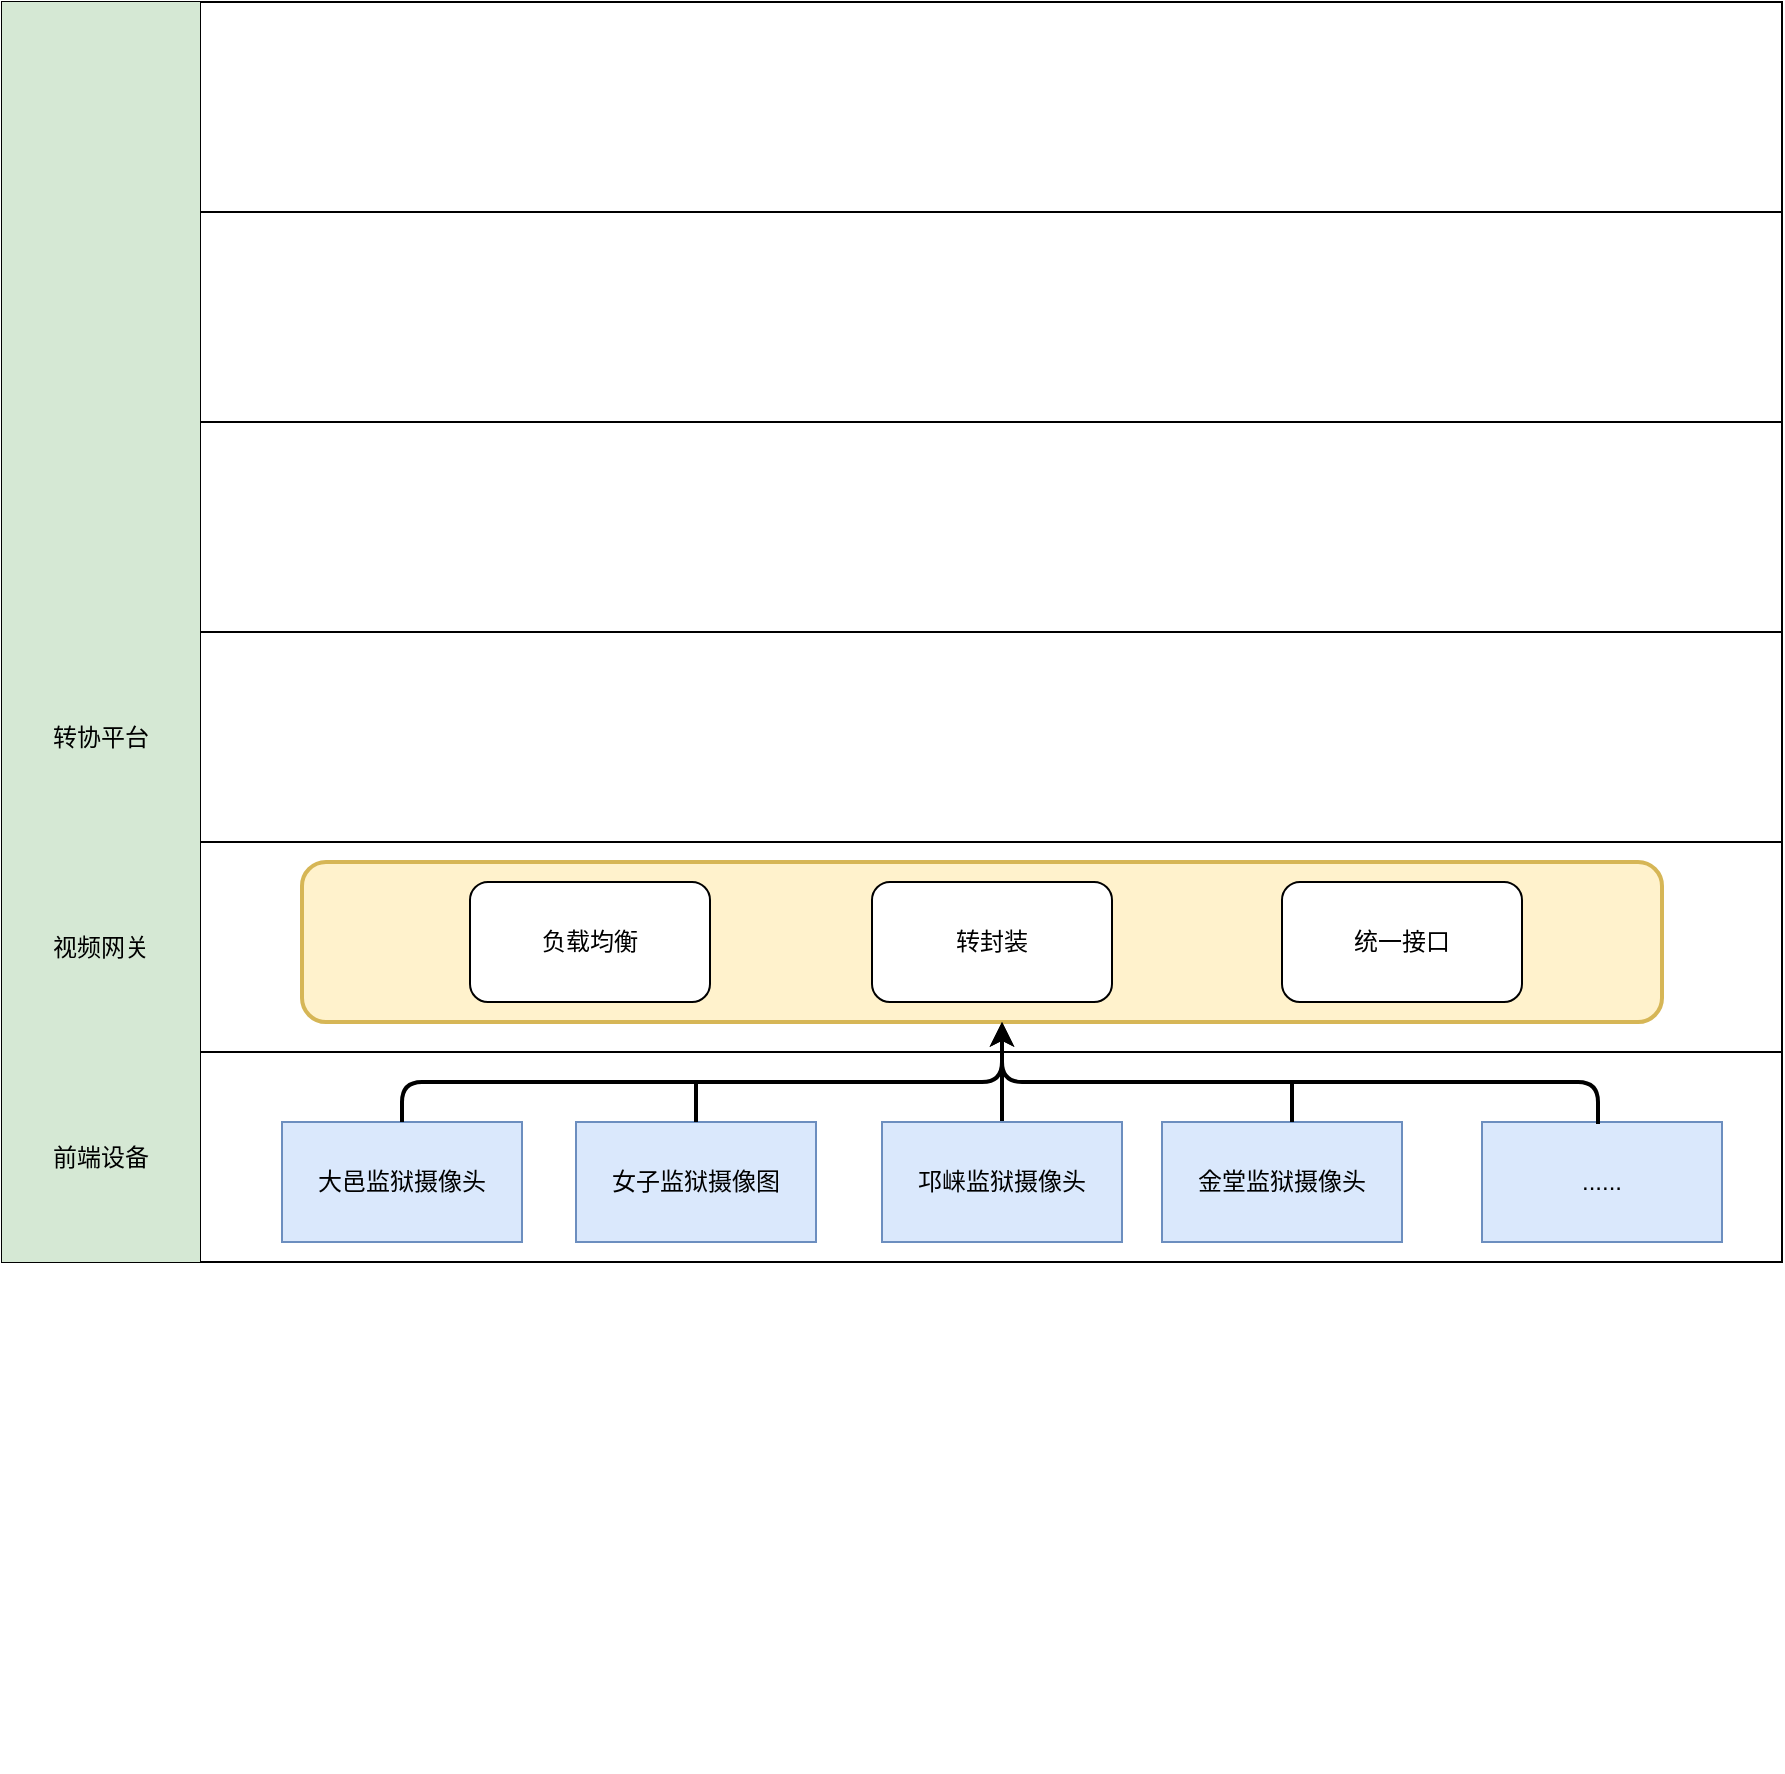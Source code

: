 <mxfile version="14.2.7" type="github">
  <diagram id="D-2z_8_pgRPWBL79dO9q" name="Page-1">
    <mxGraphModel dx="1188" dy="688" grid="1" gridSize="10" guides="1" tooltips="1" connect="1" arrows="1" fold="1" page="1" pageScale="1" pageWidth="827" pageHeight="1169" math="0" shadow="0">
      <root>
        <mxCell id="0" />
        <mxCell id="1" parent="0" />
        <mxCell id="4eO-JoHs9PXRpzJO3EP--6" value="" style="shape=table;html=1;whiteSpace=wrap;startSize=0;container=1;collapsible=0;childLayout=tableLayout;" vertex="1" parent="1">
          <mxGeometry x="60" y="70" width="890" height="630" as="geometry" />
        </mxCell>
        <mxCell id="4eO-JoHs9PXRpzJO3EP--7" value="" style="shape=partialRectangle;html=1;whiteSpace=wrap;collapsible=0;dropTarget=0;pointerEvents=0;top=0;left=0;bottom=0;right=0;points=[[0,0.5],[1,0.5]];portConstraint=eastwest;fillColor=none;sketch=0;" vertex="1" parent="4eO-JoHs9PXRpzJO3EP--6">
          <mxGeometry width="890" height="105" as="geometry" />
        </mxCell>
        <mxCell id="4eO-JoHs9PXRpzJO3EP--8" value="" style="shape=partialRectangle;html=1;whiteSpace=wrap;connectable=0;overflow=hidden;fillColor=#d5e8d4;top=0;left=0;bottom=0;right=0;strokeColor=#82b366;" vertex="1" parent="4eO-JoHs9PXRpzJO3EP--7">
          <mxGeometry width="99" height="105" as="geometry" />
        </mxCell>
        <mxCell id="4eO-JoHs9PXRpzJO3EP--9" value="" style="shape=partialRectangle;html=1;whiteSpace=wrap;connectable=0;overflow=hidden;fillColor=none;top=0;left=0;bottom=0;right=0;" vertex="1" parent="4eO-JoHs9PXRpzJO3EP--7">
          <mxGeometry x="99" width="791" height="105" as="geometry" />
        </mxCell>
        <mxCell id="4eO-JoHs9PXRpzJO3EP--10" value="" style="shape=partialRectangle;html=1;whiteSpace=wrap;collapsible=0;dropTarget=0;pointerEvents=0;fillColor=none;top=0;left=0;bottom=0;right=0;points=[[0,0.5],[1,0.5]];portConstraint=eastwest;" vertex="1" parent="4eO-JoHs9PXRpzJO3EP--6">
          <mxGeometry y="105" width="890" height="105" as="geometry" />
        </mxCell>
        <mxCell id="4eO-JoHs9PXRpzJO3EP--11" value="" style="shape=partialRectangle;html=1;whiteSpace=wrap;connectable=0;overflow=hidden;fillColor=#d5e8d4;top=0;left=0;bottom=0;right=0;strokeColor=#82b366;" vertex="1" parent="4eO-JoHs9PXRpzJO3EP--10">
          <mxGeometry width="99" height="105" as="geometry" />
        </mxCell>
        <mxCell id="4eO-JoHs9PXRpzJO3EP--12" value="" style="shape=partialRectangle;html=1;whiteSpace=wrap;connectable=0;overflow=hidden;fillColor=none;top=0;left=0;bottom=0;right=0;" vertex="1" parent="4eO-JoHs9PXRpzJO3EP--10">
          <mxGeometry x="99" width="791" height="105" as="geometry" />
        </mxCell>
        <mxCell id="4eO-JoHs9PXRpzJO3EP--13" value="" style="shape=partialRectangle;html=1;whiteSpace=wrap;collapsible=0;dropTarget=0;pointerEvents=0;fillColor=none;top=0;left=0;bottom=0;right=0;points=[[0,0.5],[1,0.5]];portConstraint=eastwest;" vertex="1" parent="4eO-JoHs9PXRpzJO3EP--6">
          <mxGeometry y="210" width="890" height="105" as="geometry" />
        </mxCell>
        <mxCell id="4eO-JoHs9PXRpzJO3EP--14" value="" style="shape=partialRectangle;html=1;whiteSpace=wrap;connectable=0;overflow=hidden;fillColor=#d5e8d4;top=0;left=0;bottom=0;right=0;strokeColor=#82b366;" vertex="1" parent="4eO-JoHs9PXRpzJO3EP--13">
          <mxGeometry width="99" height="105" as="geometry" />
        </mxCell>
        <mxCell id="4eO-JoHs9PXRpzJO3EP--15" value="" style="shape=partialRectangle;html=1;whiteSpace=wrap;connectable=0;overflow=hidden;fillColor=none;top=0;left=0;bottom=0;right=0;" vertex="1" parent="4eO-JoHs9PXRpzJO3EP--13">
          <mxGeometry x="99" width="791" height="105" as="geometry" />
        </mxCell>
        <mxCell id="4eO-JoHs9PXRpzJO3EP--16" value="" style="shape=partialRectangle;html=1;whiteSpace=wrap;collapsible=0;dropTarget=0;pointerEvents=0;fillColor=none;top=0;left=0;bottom=0;right=0;points=[[0,0.5],[1,0.5]];portConstraint=eastwest;" vertex="1" parent="4eO-JoHs9PXRpzJO3EP--6">
          <mxGeometry y="315" width="890" height="105" as="geometry" />
        </mxCell>
        <mxCell id="4eO-JoHs9PXRpzJO3EP--17" value="转协平台" style="shape=partialRectangle;html=1;whiteSpace=wrap;connectable=0;overflow=hidden;fillColor=#d5e8d4;top=0;left=0;bottom=0;right=0;strokeColor=#82b366;" vertex="1" parent="4eO-JoHs9PXRpzJO3EP--16">
          <mxGeometry width="99" height="105" as="geometry" />
        </mxCell>
        <mxCell id="4eO-JoHs9PXRpzJO3EP--18" value="" style="shape=partialRectangle;html=1;whiteSpace=wrap;connectable=0;overflow=hidden;fillColor=none;top=0;left=0;bottom=0;right=0;" vertex="1" parent="4eO-JoHs9PXRpzJO3EP--16">
          <mxGeometry x="99" width="791" height="105" as="geometry" />
        </mxCell>
        <mxCell id="4eO-JoHs9PXRpzJO3EP--19" value="" style="shape=partialRectangle;html=1;whiteSpace=wrap;collapsible=0;dropTarget=0;pointerEvents=0;fillColor=none;top=0;left=0;bottom=0;right=0;points=[[0,0.5],[1,0.5]];portConstraint=eastwest;" vertex="1" parent="4eO-JoHs9PXRpzJO3EP--6">
          <mxGeometry y="420" width="890" height="105" as="geometry" />
        </mxCell>
        <mxCell id="4eO-JoHs9PXRpzJO3EP--20" value="视频网关" style="shape=partialRectangle;html=1;whiteSpace=wrap;connectable=0;overflow=hidden;fillColor=#d5e8d4;top=0;left=0;bottom=0;right=0;strokeColor=#82b366;" vertex="1" parent="4eO-JoHs9PXRpzJO3EP--19">
          <mxGeometry width="99" height="105" as="geometry" />
        </mxCell>
        <mxCell id="4eO-JoHs9PXRpzJO3EP--21" value="" style="shape=partialRectangle;html=1;whiteSpace=wrap;connectable=0;overflow=hidden;fillColor=none;top=0;left=0;bottom=0;right=0;" vertex="1" parent="4eO-JoHs9PXRpzJO3EP--19">
          <mxGeometry x="99" width="791" height="105" as="geometry" />
        </mxCell>
        <mxCell id="4eO-JoHs9PXRpzJO3EP--22" value="" style="shape=partialRectangle;html=1;whiteSpace=wrap;collapsible=0;dropTarget=0;pointerEvents=0;fillColor=none;top=0;left=0;bottom=0;right=0;points=[[0,0.5],[1,0.5]];portConstraint=eastwest;" vertex="1" parent="4eO-JoHs9PXRpzJO3EP--6">
          <mxGeometry y="525" width="890" height="105" as="geometry" />
        </mxCell>
        <mxCell id="4eO-JoHs9PXRpzJO3EP--23" value="前端设备" style="shape=partialRectangle;html=1;whiteSpace=wrap;connectable=0;overflow=hidden;fillColor=#d5e8d4;top=0;left=0;bottom=0;right=0;strokeColor=#82b366;" vertex="1" parent="4eO-JoHs9PXRpzJO3EP--22">
          <mxGeometry width="99" height="105" as="geometry" />
        </mxCell>
        <mxCell id="4eO-JoHs9PXRpzJO3EP--24" value="" style="shape=partialRectangle;html=1;whiteSpace=wrap;connectable=0;overflow=hidden;fillColor=none;top=0;left=0;bottom=0;right=0;" vertex="1" parent="4eO-JoHs9PXRpzJO3EP--22">
          <mxGeometry x="99" width="791" height="105" as="geometry" />
        </mxCell>
        <mxCell id="4eO-JoHs9PXRpzJO3EP--25" value="" style="group" vertex="1" connectable="0" parent="1">
          <mxGeometry x="180" y="680" width="560" height="275" as="geometry" />
        </mxCell>
        <mxCell id="4eO-JoHs9PXRpzJO3EP--1" value="大邑监狱摄像头" style="rounded=0;whiteSpace=wrap;html=1;fillColor=#dae8fc;strokeColor=#6c8ebf;" vertex="1" parent="4eO-JoHs9PXRpzJO3EP--25">
          <mxGeometry x="20" y="-50" width="120" height="60" as="geometry" />
        </mxCell>
        <mxCell id="4eO-JoHs9PXRpzJO3EP--2" value="女子监狱摄像图" style="rounded=0;whiteSpace=wrap;html=1;fillColor=#dae8fc;strokeColor=#6c8ebf;" vertex="1" parent="4eO-JoHs9PXRpzJO3EP--25">
          <mxGeometry x="167" y="-50" width="120" height="60" as="geometry" />
        </mxCell>
        <mxCell id="4eO-JoHs9PXRpzJO3EP--4" value="金堂监狱摄像头" style="rounded=0;whiteSpace=wrap;html=1;fillColor=#dae8fc;strokeColor=#6c8ebf;" vertex="1" parent="4eO-JoHs9PXRpzJO3EP--25">
          <mxGeometry x="460" y="-50" width="120" height="60" as="geometry" />
        </mxCell>
        <mxCell id="4eO-JoHs9PXRpzJO3EP--37" value="" style="line;strokeWidth=2;direction=south;html=1;perimeter=backbonePerimeter;points=[];outlineConnect=0;" vertex="1" parent="4eO-JoHs9PXRpzJO3EP--25">
          <mxGeometry x="222" y="-70" width="10" height="20" as="geometry" />
        </mxCell>
        <mxCell id="4eO-JoHs9PXRpzJO3EP--34" value="......" style="rounded=0;whiteSpace=wrap;html=1;fillColor=#dae8fc;strokeColor=#6c8ebf;" vertex="1" parent="1">
          <mxGeometry x="800" y="630" width="120" height="60" as="geometry" />
        </mxCell>
        <mxCell id="4eO-JoHs9PXRpzJO3EP--41" value="" style="line;strokeWidth=2;direction=south;html=1;perimeter=backbonePerimeter;points=[];outlineConnect=0;" vertex="1" parent="1">
          <mxGeometry x="700" y="610" width="10" height="20" as="geometry" />
        </mxCell>
        <mxCell id="4eO-JoHs9PXRpzJO3EP--42" value="" style="rounded=1;whiteSpace=wrap;html=1;strokeWidth=2;fillColor=#fff2cc;strokeColor=#d6b656;" vertex="1" parent="1">
          <mxGeometry x="210" y="500" width="680" height="80" as="geometry" />
        </mxCell>
        <mxCell id="4eO-JoHs9PXRpzJO3EP--31" value="负载均衡" style="rounded=1;whiteSpace=wrap;html=1;" vertex="1" parent="1">
          <mxGeometry x="294" y="510" width="120" height="60" as="geometry" />
        </mxCell>
        <mxCell id="4eO-JoHs9PXRpzJO3EP--32" value="转封装" style="rounded=1;whiteSpace=wrap;html=1;" vertex="1" parent="1">
          <mxGeometry x="495" y="510" width="120" height="60" as="geometry" />
        </mxCell>
        <mxCell id="4eO-JoHs9PXRpzJO3EP--33" value="统一接口" style="rounded=1;whiteSpace=wrap;html=1;" vertex="1" parent="1">
          <mxGeometry x="700" y="510" width="120" height="60" as="geometry" />
        </mxCell>
        <mxCell id="4eO-JoHs9PXRpzJO3EP--43" value="" style="edgeStyle=segmentEdgeStyle;endArrow=classic;html=1;exitX=0.5;exitY=0;exitDx=0;exitDy=0;strokeWidth=2;" edge="1" parent="1" source="4eO-JoHs9PXRpzJO3EP--1">
          <mxGeometry width="50" height="50" relative="1" as="geometry">
            <mxPoint x="500" y="630" as="sourcePoint" />
            <mxPoint x="560" y="580" as="targetPoint" />
            <Array as="points">
              <mxPoint x="260" y="610" />
              <mxPoint x="560" y="610" />
              <mxPoint x="560" y="580" />
            </Array>
          </mxGeometry>
        </mxCell>
        <mxCell id="4eO-JoHs9PXRpzJO3EP--44" value="" style="edgeStyle=segmentEdgeStyle;endArrow=classic;html=1;strokeWidth=2;" edge="1" parent="1">
          <mxGeometry width="50" height="50" relative="1" as="geometry">
            <mxPoint x="858" y="631" as="sourcePoint" />
            <mxPoint x="560" y="580" as="targetPoint" />
            <Array as="points">
              <mxPoint x="858" y="631" />
              <mxPoint x="858" y="610" />
              <mxPoint x="560" y="610" />
            </Array>
          </mxGeometry>
        </mxCell>
        <mxCell id="4eO-JoHs9PXRpzJO3EP--67" value="" style="endArrow=none;html=1;strokeWidth=2;" edge="1" parent="1" source="4eO-JoHs9PXRpzJO3EP--3">
          <mxGeometry width="50" height="50" relative="1" as="geometry">
            <mxPoint x="490" y="640" as="sourcePoint" />
            <mxPoint x="560" y="600" as="targetPoint" />
          </mxGeometry>
        </mxCell>
        <mxCell id="4eO-JoHs9PXRpzJO3EP--3" value="邛崃监狱摄像头" style="rounded=0;whiteSpace=wrap;html=1;fillColor=#dae8fc;strokeColor=#6c8ebf;" vertex="1" parent="1">
          <mxGeometry x="500" y="630" width="120" height="60" as="geometry" />
        </mxCell>
      </root>
    </mxGraphModel>
  </diagram>
</mxfile>
